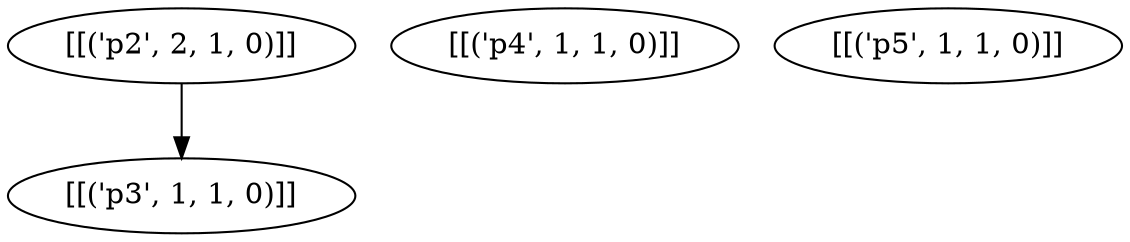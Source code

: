 strict digraph "" {
	graph [task=Man];
	node [label="\N"];
	"('p100', 1)"	[label="[[('p2', 2, 1, 0)]]"];
	"('p100', 2)"	[label="[[('p3', 1, 1, 0)]]"];
	"('p100', 1)" -> "('p100', 2)";
	"('p200', 1)"	[label="[[('p4', 1, 1, 0)]]"];
	"('p300', 1)"	[label="[[('p5', 1, 1, 0)]]"];
}
